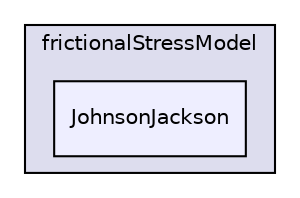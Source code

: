 digraph "applications/solvers/multiphase/twoPhaseEulerFoam/phaseCompressibleTurbulenceModels/kineticTheoryModels/frictionalStressModel/JohnsonJackson" {
  bgcolor=transparent;
  compound=true
  node [ fontsize="10", fontname="Helvetica"];
  edge [ labelfontsize="10", labelfontname="Helvetica"];
  subgraph clusterdir_0105b01121de7b92f68615c3d021d922 {
    graph [ bgcolor="#ddddee", pencolor="black", label="frictionalStressModel" fontname="Helvetica", fontsize="10", URL="dir_0105b01121de7b92f68615c3d021d922.html"]
  dir_209bef62cd907c630433b8d6ec2cead8 [shape=box, label="JohnsonJackson", style="filled", fillcolor="#eeeeff", pencolor="black", URL="dir_209bef62cd907c630433b8d6ec2cead8.html"];
  }
}
